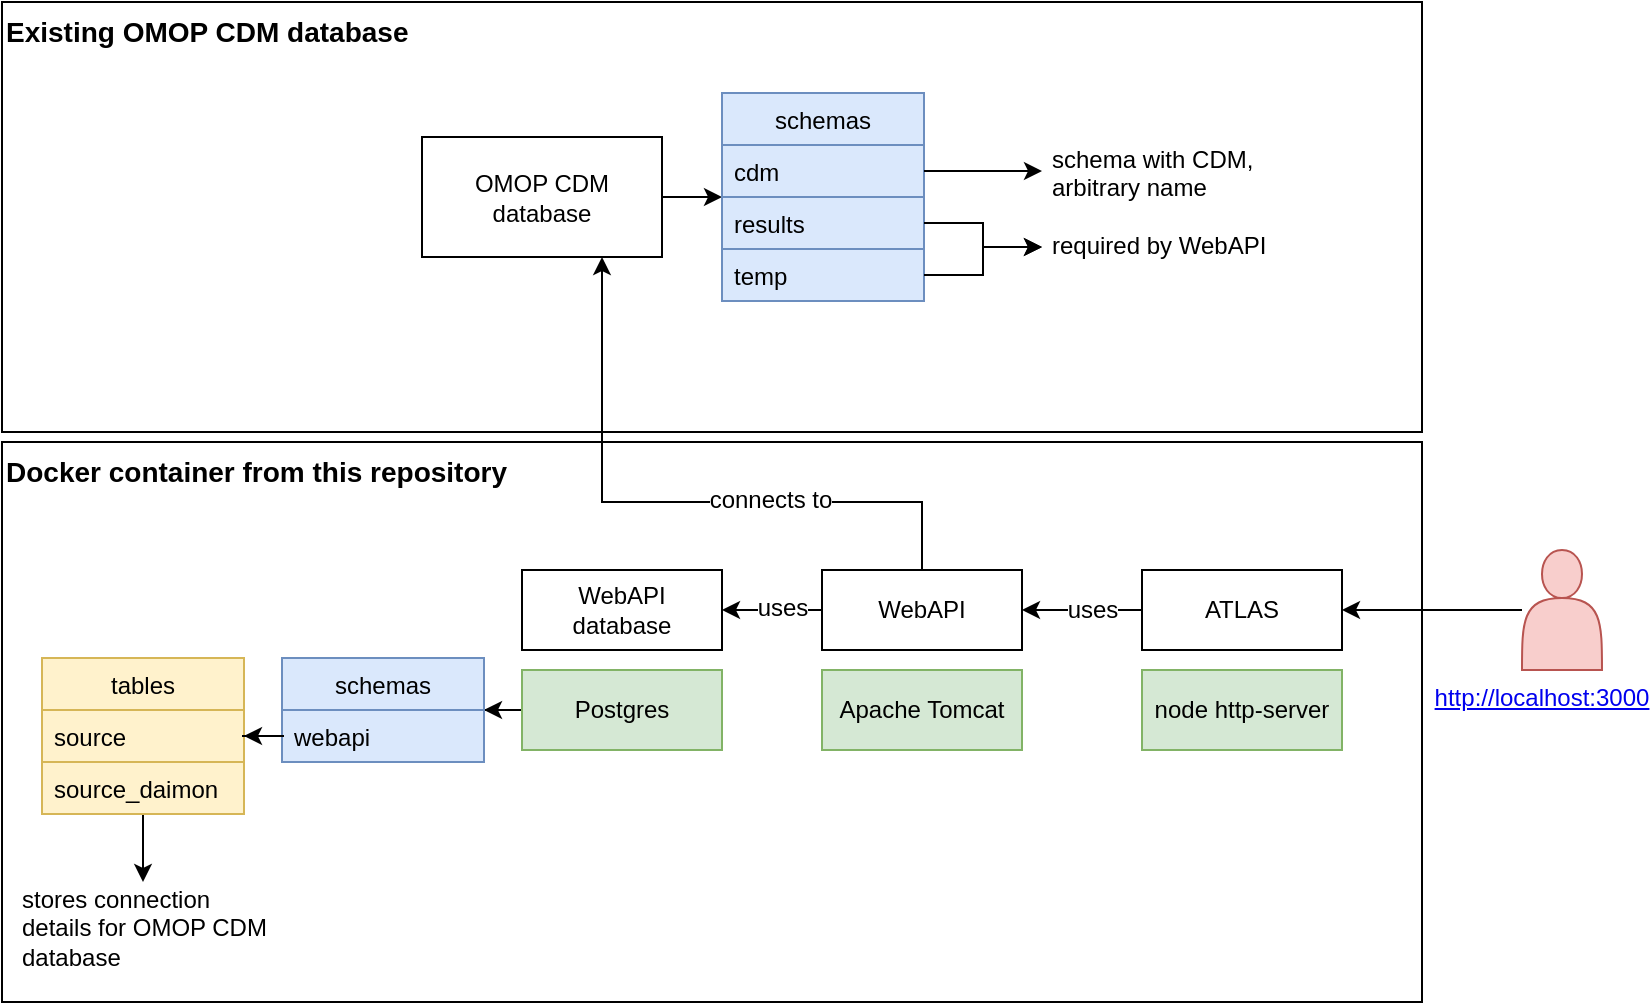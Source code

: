 <mxfile version="20.3.0" type="device"><diagram id="DGF3_mnuEF6vGy8m8po0" name="Seite-1"><mxGraphModel dx="1106" dy="997" grid="1" gridSize="10" guides="1" tooltips="1" connect="1" arrows="1" fold="1" page="1" pageScale="1" pageWidth="1169" pageHeight="827" math="0" shadow="0"><root><mxCell id="0"/><mxCell id="1" parent="0"/><mxCell id="ANL0iXv9JpBGWuAWdyvS-42" value="&lt;span style=&quot;font-size: 14px;&quot;&gt;&lt;b&gt;Existing OMOP CDM database&lt;/b&gt;&lt;/span&gt;" style="rounded=0;whiteSpace=wrap;html=1;fontSize=12;align=left;verticalAlign=top;" vertex="1" parent="1"><mxGeometry x="60" y="160" width="710" height="215" as="geometry"/></mxCell><mxCell id="ANL0iXv9JpBGWuAWdyvS-41" value="&lt;b&gt;&lt;font style=&quot;font-size: 14px;&quot;&gt;Docker container from this repository&lt;/font&gt;&lt;/b&gt;" style="rounded=0;whiteSpace=wrap;html=1;fontSize=12;align=left;verticalAlign=top;" vertex="1" parent="1"><mxGeometry x="60" y="380" width="710" height="280" as="geometry"/></mxCell><mxCell id="ANL0iXv9JpBGWuAWdyvS-1" value="Apache Tomcat" style="rounded=0;whiteSpace=wrap;html=1;fillColor=#d5e8d4;strokeColor=#82b366;" vertex="1" parent="1"><mxGeometry x="470" y="494" width="100" height="40" as="geometry"/></mxCell><mxCell id="ANL0iXv9JpBGWuAWdyvS-54" style="edgeStyle=orthogonalEdgeStyle;rounded=0;orthogonalLoop=1;jettySize=auto;html=1;fontSize=12;" edge="1" parent="1" source="ANL0iXv9JpBGWuAWdyvS-2" target="ANL0iXv9JpBGWuAWdyvS-45"><mxGeometry relative="1" as="geometry"/></mxCell><mxCell id="ANL0iXv9JpBGWuAWdyvS-2" value="OMOP CDM database" style="rounded=0;whiteSpace=wrap;html=1;fontStyle=0" vertex="1" parent="1"><mxGeometry x="270" y="227.5" width="120" height="60" as="geometry"/></mxCell><mxCell id="ANL0iXv9JpBGWuAWdyvS-8" style="edgeStyle=orthogonalEdgeStyle;rounded=0;orthogonalLoop=1;jettySize=auto;html=1;" edge="1" parent="1" source="ANL0iXv9JpBGWuAWdyvS-3" target="ANL0iXv9JpBGWuAWdyvS-2"><mxGeometry relative="1" as="geometry"><Array as="points"><mxPoint x="520" y="410"/><mxPoint x="360" y="410"/></Array></mxGeometry></mxCell><mxCell id="ANL0iXv9JpBGWuAWdyvS-13" value="connects to" style="edgeLabel;html=1;align=center;verticalAlign=middle;resizable=0;points=[];fontSize=12;" vertex="1" connectable="0" parent="ANL0iXv9JpBGWuAWdyvS-8"><mxGeometry x="-0.075" y="-1" relative="1" as="geometry"><mxPoint x="36" as="offset"/></mxGeometry></mxCell><mxCell id="ANL0iXv9JpBGWuAWdyvS-16" style="edgeStyle=orthogonalEdgeStyle;rounded=0;orthogonalLoop=1;jettySize=auto;html=1;fontSize=12;" edge="1" parent="1" source="ANL0iXv9JpBGWuAWdyvS-3" target="ANL0iXv9JpBGWuAWdyvS-4"><mxGeometry relative="1" as="geometry"/></mxCell><mxCell id="ANL0iXv9JpBGWuAWdyvS-17" value="uses" style="edgeLabel;html=1;align=center;verticalAlign=middle;resizable=0;points=[];fontSize=12;" vertex="1" connectable="0" parent="ANL0iXv9JpBGWuAWdyvS-16"><mxGeometry x="-0.2" y="-1" relative="1" as="geometry"><mxPoint as="offset"/></mxGeometry></mxCell><mxCell id="ANL0iXv9JpBGWuAWdyvS-3" value="WebAPI" style="rounded=0;whiteSpace=wrap;html=1;fontStyle=0" vertex="1" parent="1"><mxGeometry x="470" y="444" width="100" height="40" as="geometry"/></mxCell><mxCell id="ANL0iXv9JpBGWuAWdyvS-4" value="&lt;div&gt;WebAPI&lt;/div&gt;&lt;div&gt;database&lt;/div&gt;" style="rounded=0;whiteSpace=wrap;html=1;fontStyle=0" vertex="1" parent="1"><mxGeometry x="320" y="444" width="100" height="40" as="geometry"/></mxCell><mxCell id="ANL0iXv9JpBGWuAWdyvS-62" style="edgeStyle=orthogonalEdgeStyle;rounded=0;orthogonalLoop=1;jettySize=auto;html=1;fontSize=12;" edge="1" parent="1" source="ANL0iXv9JpBGWuAWdyvS-5" target="ANL0iXv9JpBGWuAWdyvS-58"><mxGeometry relative="1" as="geometry"/></mxCell><mxCell id="ANL0iXv9JpBGWuAWdyvS-5" value="Postgres" style="rounded=0;whiteSpace=wrap;html=1;fillColor=#d5e8d4;strokeColor=#82b366;" vertex="1" parent="1"><mxGeometry x="320" y="494" width="100" height="40" as="geometry"/></mxCell><mxCell id="ANL0iXv9JpBGWuAWdyvS-14" style="edgeStyle=orthogonalEdgeStyle;rounded=0;orthogonalLoop=1;jettySize=auto;html=1;exitX=0;exitY=0.5;exitDx=0;exitDy=0;" edge="1" parent="1" source="ANL0iXv9JpBGWuAWdyvS-6" target="ANL0iXv9JpBGWuAWdyvS-3"><mxGeometry relative="1" as="geometry"><mxPoint x="670" y="464" as="sourcePoint"/></mxGeometry></mxCell><mxCell id="ANL0iXv9JpBGWuAWdyvS-15" value="uses" style="edgeLabel;html=1;align=center;verticalAlign=middle;resizable=0;points=[];fontSize=12;" vertex="1" connectable="0" parent="ANL0iXv9JpBGWuAWdyvS-14"><mxGeometry x="0.22" y="1" relative="1" as="geometry"><mxPoint x="11" y="-1" as="offset"/></mxGeometry></mxCell><mxCell id="ANL0iXv9JpBGWuAWdyvS-6" value="ATLAS" style="rounded=0;whiteSpace=wrap;html=1;fontStyle=0" vertex="1" parent="1"><mxGeometry x="630" y="444" width="100" height="40" as="geometry"/></mxCell><mxCell id="ANL0iXv9JpBGWuAWdyvS-7" value="node http-server" style="rounded=0;whiteSpace=wrap;html=1;fillColor=#d5e8d4;strokeColor=#82b366;" vertex="1" parent="1"><mxGeometry x="630" y="494" width="100" height="40" as="geometry"/></mxCell><mxCell id="ANL0iXv9JpBGWuAWdyvS-19" value="&lt;p style=&quot;font-size: 12px;&quot;&gt;&lt;font style=&quot;font-size: 12px; font-weight: normal;&quot;&gt;required by WebAPI&lt;/font&gt;&lt;/p&gt;" style="text;html=1;strokeColor=none;fillColor=none;spacing=5;spacingTop=-20;whiteSpace=wrap;overflow=hidden;rounded=0;fontSize=12;align=left;verticalAlign=top;horizontal=1;" vertex="1" parent="1"><mxGeometry x="580" y="272.5" width="120" height="20" as="geometry"/></mxCell><mxCell id="ANL0iXv9JpBGWuAWdyvS-23" value="&lt;p style=&quot;font-size: 12px;&quot;&gt;&lt;span style=&quot;font-size: 12px;&quot;&gt;schema with CDM, arbitrary name&lt;/span&gt;&lt;/p&gt;" style="text;html=1;strokeColor=none;fillColor=none;spacing=5;spacingTop=-20;whiteSpace=wrap;overflow=hidden;rounded=0;fontSize=12;align=left;verticalAlign=top;horizontal=1;" vertex="1" parent="1"><mxGeometry x="580" y="229.5" width="130" height="30" as="geometry"/></mxCell><mxCell id="ANL0iXv9JpBGWuAWdyvS-37" value="stores connection&amp;nbsp; details for OMOP CDM database" style="text;html=1;strokeColor=none;fillColor=none;spacing=5;spacingTop=-20;whiteSpace=wrap;overflow=hidden;rounded=0;fontSize=12;align=left;verticalAlign=bottom;horizontal=1;" vertex="1" parent="1"><mxGeometry x="64.5" y="600" width="132" height="50" as="geometry"/></mxCell><mxCell id="ANL0iXv9JpBGWuAWdyvS-44" style="edgeStyle=orthogonalEdgeStyle;rounded=0;orthogonalLoop=1;jettySize=auto;html=1;fontSize=14;" edge="1" parent="1" source="ANL0iXv9JpBGWuAWdyvS-43" target="ANL0iXv9JpBGWuAWdyvS-6"><mxGeometry relative="1" as="geometry"/></mxCell><mxCell id="ANL0iXv9JpBGWuAWdyvS-43" value="" style="shape=actor;whiteSpace=wrap;html=1;fontSize=14;fillColor=#f8cecc;strokeColor=#b85450;" vertex="1" parent="1"><mxGeometry x="820" y="434" width="40" height="60" as="geometry"/></mxCell><mxCell id="ANL0iXv9JpBGWuAWdyvS-45" value="schemas" style="swimlane;fontStyle=0;childLayout=stackLayout;horizontal=1;startSize=26;fillColor=#dae8fc;horizontalStack=0;resizeParent=1;resizeParentMax=0;resizeLast=0;collapsible=1;marginBottom=0;fontSize=12;strokeColor=#6c8ebf;" vertex="1" parent="1"><mxGeometry x="420" y="205.5" width="101" height="104" as="geometry"><mxRectangle x="920" y="220" width="100" height="30" as="alternateBounds"/></mxGeometry></mxCell><mxCell id="ANL0iXv9JpBGWuAWdyvS-46" value="cdm" style="text;strokeColor=#6c8ebf;fillColor=#dae8fc;align=left;verticalAlign=top;spacingLeft=4;spacingRight=4;overflow=hidden;rotatable=0;points=[[0,0.5],[1,0.5]];portConstraint=eastwest;fontSize=12;" vertex="1" parent="ANL0iXv9JpBGWuAWdyvS-45"><mxGeometry y="26" width="101" height="26" as="geometry"/></mxCell><mxCell id="ANL0iXv9JpBGWuAWdyvS-47" value="results" style="text;strokeColor=#6c8ebf;fillColor=#dae8fc;align=left;verticalAlign=top;spacingLeft=4;spacingRight=4;overflow=hidden;rotatable=0;points=[[0,0.5],[1,0.5]];portConstraint=eastwest;fontSize=12;" vertex="1" parent="ANL0iXv9JpBGWuAWdyvS-45"><mxGeometry y="52" width="101" height="26" as="geometry"/></mxCell><mxCell id="ANL0iXv9JpBGWuAWdyvS-48" value="temp" style="text;strokeColor=#6c8ebf;fillColor=#dae8fc;align=left;verticalAlign=top;spacingLeft=4;spacingRight=4;overflow=hidden;rotatable=0;points=[[0,0.5],[1,0.5]];portConstraint=eastwest;fontSize=12;" vertex="1" parent="ANL0iXv9JpBGWuAWdyvS-45"><mxGeometry y="78" width="101" height="26" as="geometry"/></mxCell><mxCell id="ANL0iXv9JpBGWuAWdyvS-55" style="edgeStyle=orthogonalEdgeStyle;rounded=0;orthogonalLoop=1;jettySize=auto;html=1;fontSize=12;" edge="1" parent="1" source="ANL0iXv9JpBGWuAWdyvS-46" target="ANL0iXv9JpBGWuAWdyvS-23"><mxGeometry relative="1" as="geometry"/></mxCell><mxCell id="ANL0iXv9JpBGWuAWdyvS-56" style="edgeStyle=orthogonalEdgeStyle;rounded=0;orthogonalLoop=1;jettySize=auto;html=1;entryX=0;entryY=0.5;entryDx=0;entryDy=0;fontSize=12;" edge="1" parent="1" source="ANL0iXv9JpBGWuAWdyvS-47" target="ANL0iXv9JpBGWuAWdyvS-19"><mxGeometry relative="1" as="geometry"/></mxCell><mxCell id="ANL0iXv9JpBGWuAWdyvS-57" style="edgeStyle=orthogonalEdgeStyle;rounded=0;orthogonalLoop=1;jettySize=auto;html=1;fontSize=12;" edge="1" parent="1" source="ANL0iXv9JpBGWuAWdyvS-48" target="ANL0iXv9JpBGWuAWdyvS-19"><mxGeometry relative="1" as="geometry"/></mxCell><mxCell id="ANL0iXv9JpBGWuAWdyvS-58" value="schemas" style="swimlane;fontStyle=0;childLayout=stackLayout;horizontal=1;startSize=26;fillColor=#dae8fc;horizontalStack=0;resizeParent=1;resizeParentMax=0;resizeLast=0;collapsible=1;marginBottom=0;fontSize=12;strokeColor=#6c8ebf;" vertex="1" parent="1"><mxGeometry x="200" y="488" width="101" height="52" as="geometry"><mxRectangle x="920" y="220" width="100" height="30" as="alternateBounds"/></mxGeometry></mxCell><mxCell id="ANL0iXv9JpBGWuAWdyvS-59" value="webapi" style="text;strokeColor=#6c8ebf;fillColor=#dae8fc;align=left;verticalAlign=top;spacingLeft=4;spacingRight=4;overflow=hidden;rotatable=0;points=[[0,0.5],[1,0.5]];portConstraint=eastwest;fontSize=12;" vertex="1" parent="ANL0iXv9JpBGWuAWdyvS-58"><mxGeometry y="26" width="101" height="26" as="geometry"/></mxCell><mxCell id="ANL0iXv9JpBGWuAWdyvS-72" style="edgeStyle=orthogonalEdgeStyle;rounded=0;orthogonalLoop=1;jettySize=auto;html=1;fontSize=12;" edge="1" parent="1" source="ANL0iXv9JpBGWuAWdyvS-67" target="ANL0iXv9JpBGWuAWdyvS-37"><mxGeometry relative="1" as="geometry"/></mxCell><mxCell id="ANL0iXv9JpBGWuAWdyvS-67" value="tables" style="swimlane;fontStyle=0;childLayout=stackLayout;horizontal=1;startSize=26;fillColor=#fff2cc;horizontalStack=0;resizeParent=1;resizeParentMax=0;resizeLast=0;collapsible=1;marginBottom=0;fontSize=12;strokeColor=#d6b656;" vertex="1" parent="1"><mxGeometry x="80" y="488" width="101" height="78" as="geometry"><mxRectangle x="80" y="488" width="100" height="30" as="alternateBounds"/></mxGeometry></mxCell><mxCell id="ANL0iXv9JpBGWuAWdyvS-68" value="source" style="text;strokeColor=#d6b656;fillColor=#fff2cc;align=left;verticalAlign=top;spacingLeft=4;spacingRight=4;overflow=hidden;rotatable=0;points=[[0,0.5],[1,0.5]];portConstraint=eastwest;fontSize=12;" vertex="1" parent="ANL0iXv9JpBGWuAWdyvS-67"><mxGeometry y="26" width="101" height="26" as="geometry"/></mxCell><mxCell id="ANL0iXv9JpBGWuAWdyvS-69" value="source_daimon" style="text;strokeColor=#d6b656;fillColor=#fff2cc;align=left;verticalAlign=top;spacingLeft=4;spacingRight=4;overflow=hidden;rotatable=0;points=[[0,0.5],[1,0.5]];portConstraint=eastwest;fontSize=12;" vertex="1" parent="ANL0iXv9JpBGWuAWdyvS-67"><mxGeometry y="52" width="101" height="26" as="geometry"/></mxCell><mxCell id="ANL0iXv9JpBGWuAWdyvS-71" style="edgeStyle=orthogonalEdgeStyle;rounded=0;orthogonalLoop=1;jettySize=auto;html=1;exitX=0;exitY=0.5;exitDx=0;exitDy=0;fontSize=12;" edge="1" parent="1" source="ANL0iXv9JpBGWuAWdyvS-59" target="ANL0iXv9JpBGWuAWdyvS-67"><mxGeometry relative="1" as="geometry"/></mxCell><UserObject label="http://localhost:3000" link="https://www.draw.io" id="ANL0iXv9JpBGWuAWdyvS-95"><mxCell style="text;html=1;strokeColor=none;fillColor=none;whiteSpace=wrap;align=center;verticalAlign=middle;fontColor=#0000EE;fontStyle=4;fontSize=12;" vertex="1" parent="1"><mxGeometry x="800" y="488" width="60" height="40" as="geometry"/></mxCell></UserObject></root></mxGraphModel></diagram></mxfile>